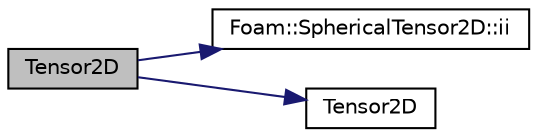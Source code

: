 digraph "Tensor2D"
{
  bgcolor="transparent";
  edge [fontname="Helvetica",fontsize="10",labelfontname="Helvetica",labelfontsize="10"];
  node [fontname="Helvetica",fontsize="10",shape=record];
  rankdir="LR";
  Node13 [label="Tensor2D",height=0.2,width=0.4,color="black", fillcolor="grey75", style="filled", fontcolor="black"];
  Node13 -> Node14 [color="midnightblue",fontsize="10",style="solid",fontname="Helvetica"];
  Node14 [label="Foam::SphericalTensor2D::ii",height=0.2,width=0.4,color="black",URL="$a29517.html#a8a6ef975bcb1f17d9cd0457417bcac47"];
  Node13 -> Node15 [color="midnightblue",fontsize="10",style="solid",fontname="Helvetica"];
  Node15 [label="Tensor2D",height=0.2,width=0.4,color="black",URL="$a29701.html#aebef1bc7de9552a04ebe03b8368d6a63",tooltip="Construct null. "];
}
